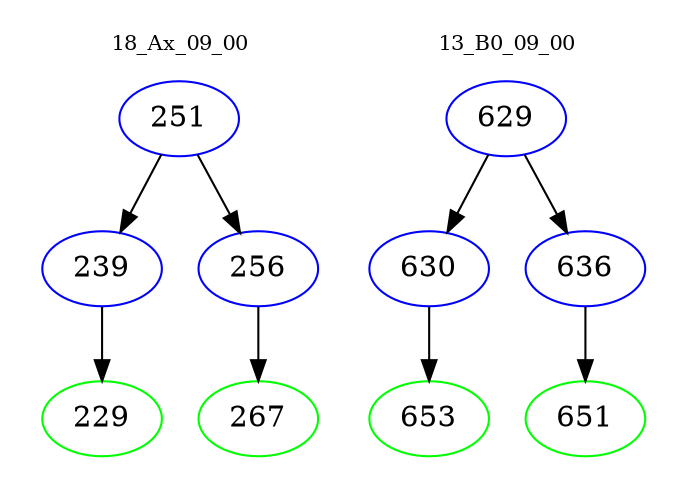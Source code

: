 digraph{
subgraph cluster_0 {
color = white
label = "18_Ax_09_00";
fontsize=10;
T0_251 [label="251", color="blue"]
T0_251 -> T0_239 [color="black"]
T0_239 [label="239", color="blue"]
T0_239 -> T0_229 [color="black"]
T0_229 [label="229", color="green"]
T0_251 -> T0_256 [color="black"]
T0_256 [label="256", color="blue"]
T0_256 -> T0_267 [color="black"]
T0_267 [label="267", color="green"]
}
subgraph cluster_1 {
color = white
label = "13_B0_09_00";
fontsize=10;
T1_629 [label="629", color="blue"]
T1_629 -> T1_630 [color="black"]
T1_630 [label="630", color="blue"]
T1_630 -> T1_653 [color="black"]
T1_653 [label="653", color="green"]
T1_629 -> T1_636 [color="black"]
T1_636 [label="636", color="blue"]
T1_636 -> T1_651 [color="black"]
T1_651 [label="651", color="green"]
}
}
